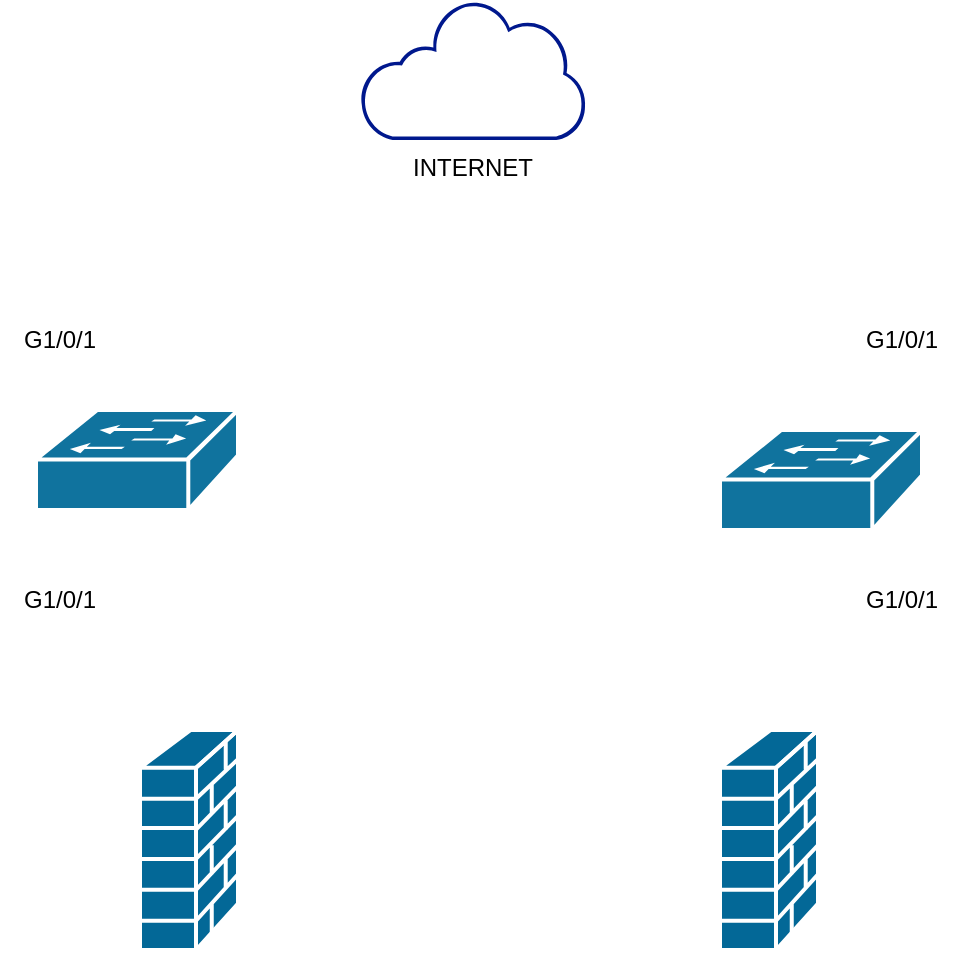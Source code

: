 <mxfile version="21.3.7" type="github">
  <diagram name="Page-1" id="c37626ed-c26b-45fb-9056-f9ebc6bb27b6">
    <mxGraphModel dx="-190" dy="429" grid="1" gridSize="10" guides="1" tooltips="1" connect="1" arrows="1" fold="1" page="0" pageScale="1" pageWidth="1100" pageHeight="850" background="none" math="0" shadow="0">
      <root>
        <mxCell id="0" />
        <mxCell id="1" style="" parent="0" />
        <mxCell id="zVsSm3GNM5P4r3RZKPwx-3" value="" style="shape=mxgraph.cisco.switches.workgroup_switch;html=1;dashed=0;fillColor=#10739E;strokeColor=#ffffff;strokeWidth=2;verticalLabelPosition=bottom;verticalAlign=top;fontFamily=Helvetica;fontSize=36;fontColor=#FFB366" vertex="1" parent="1">
          <mxGeometry x="858" y="210" width="101" height="50" as="geometry" />
        </mxCell>
        <mxCell id="zVsSm3GNM5P4r3RZKPwx-8" value="" style="shape=mxgraph.cisco.security.firewall;html=1;pointerEvents=1;dashed=0;fillColor=#036897;strokeColor=#ffffff;strokeWidth=2;verticalLabelPosition=bottom;verticalAlign=top;align=center;outlineConnect=0;" vertex="1" parent="1">
          <mxGeometry x="910" y="370" width="49" height="110" as="geometry" />
        </mxCell>
        <mxCell id="zVsSm3GNM5P4r3RZKPwx-10" value="INTERNET" style="sketch=0;aspect=fixed;pointerEvents=1;shadow=0;dashed=0;html=1;strokeColor=none;labelPosition=center;verticalLabelPosition=bottom;verticalAlign=top;align=center;fillColor=#00188D;shape=mxgraph.mscae.enterprise.internet_hollow" vertex="1" parent="1">
          <mxGeometry x="1020" y="5" width="112.9" height="70" as="geometry" />
        </mxCell>
        <mxCell id="zVsSm3GNM5P4r3RZKPwx-11" value="" style="shape=mxgraph.cisco.security.firewall;html=1;pointerEvents=1;dashed=0;fillColor=#036897;strokeColor=#ffffff;strokeWidth=2;verticalLabelPosition=bottom;verticalAlign=top;align=center;outlineConnect=0;" vertex="1" parent="1">
          <mxGeometry x="1200" y="370" width="49" height="110" as="geometry" />
        </mxCell>
        <mxCell id="zVsSm3GNM5P4r3RZKPwx-12" value="G1/0/1" style="text;strokeColor=none;align=center;fillColor=none;html=1;verticalAlign=middle;whiteSpace=wrap;rounded=0;" vertex="1" parent="1">
          <mxGeometry x="840" y="160" width="60" height="30" as="geometry" />
        </mxCell>
        <mxCell id="zVsSm3GNM5P4r3RZKPwx-13" value="G1/0/1" style="text;strokeColor=none;align=center;fillColor=none;html=1;verticalAlign=middle;whiteSpace=wrap;rounded=0;" vertex="1" parent="1">
          <mxGeometry x="840" y="290" width="60" height="30" as="geometry" />
        </mxCell>
        <mxCell id="zVsSm3GNM5P4r3RZKPwx-17" value="" style="shape=mxgraph.cisco.switches.workgroup_switch;html=1;dashed=0;fillColor=#10739E;strokeColor=#ffffff;strokeWidth=2;verticalLabelPosition=bottom;verticalAlign=top;fontFamily=Helvetica;fontSize=36;fontColor=#FFB366" vertex="1" parent="1">
          <mxGeometry x="1200" y="220" width="101" height="50" as="geometry" />
        </mxCell>
        <mxCell id="zVsSm3GNM5P4r3RZKPwx-18" value="G1/0/1" style="text;strokeColor=none;align=center;fillColor=none;html=1;verticalAlign=middle;whiteSpace=wrap;rounded=0;" vertex="1" parent="1">
          <mxGeometry x="1261" y="160" width="60" height="30" as="geometry" />
        </mxCell>
        <mxCell id="zVsSm3GNM5P4r3RZKPwx-19" value="G1/0/1" style="text;strokeColor=none;align=center;fillColor=none;html=1;verticalAlign=middle;whiteSpace=wrap;rounded=0;" vertex="1" parent="1">
          <mxGeometry x="1261" y="290" width="60" height="30" as="geometry" />
        </mxCell>
      </root>
    </mxGraphModel>
  </diagram>
</mxfile>
